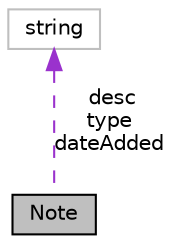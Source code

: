 digraph "Note"
{
 // LATEX_PDF_SIZE
  edge [fontname="Helvetica",fontsize="10",labelfontname="Helvetica",labelfontsize="10"];
  node [fontname="Helvetica",fontsize="10",shape=record];
  Node1 [label="Note",height=0.2,width=0.4,color="black", fillcolor="grey75", style="filled", fontcolor="black",tooltip="Sticky note."];
  Node2 -> Node1 [dir="back",color="darkorchid3",fontsize="10",style="dashed",label=" desc\ntype\ndateAdded" ,fontname="Helvetica"];
  Node2 [label="string",height=0.2,width=0.4,color="grey75", fillcolor="white", style="filled",tooltip=" "];
}
